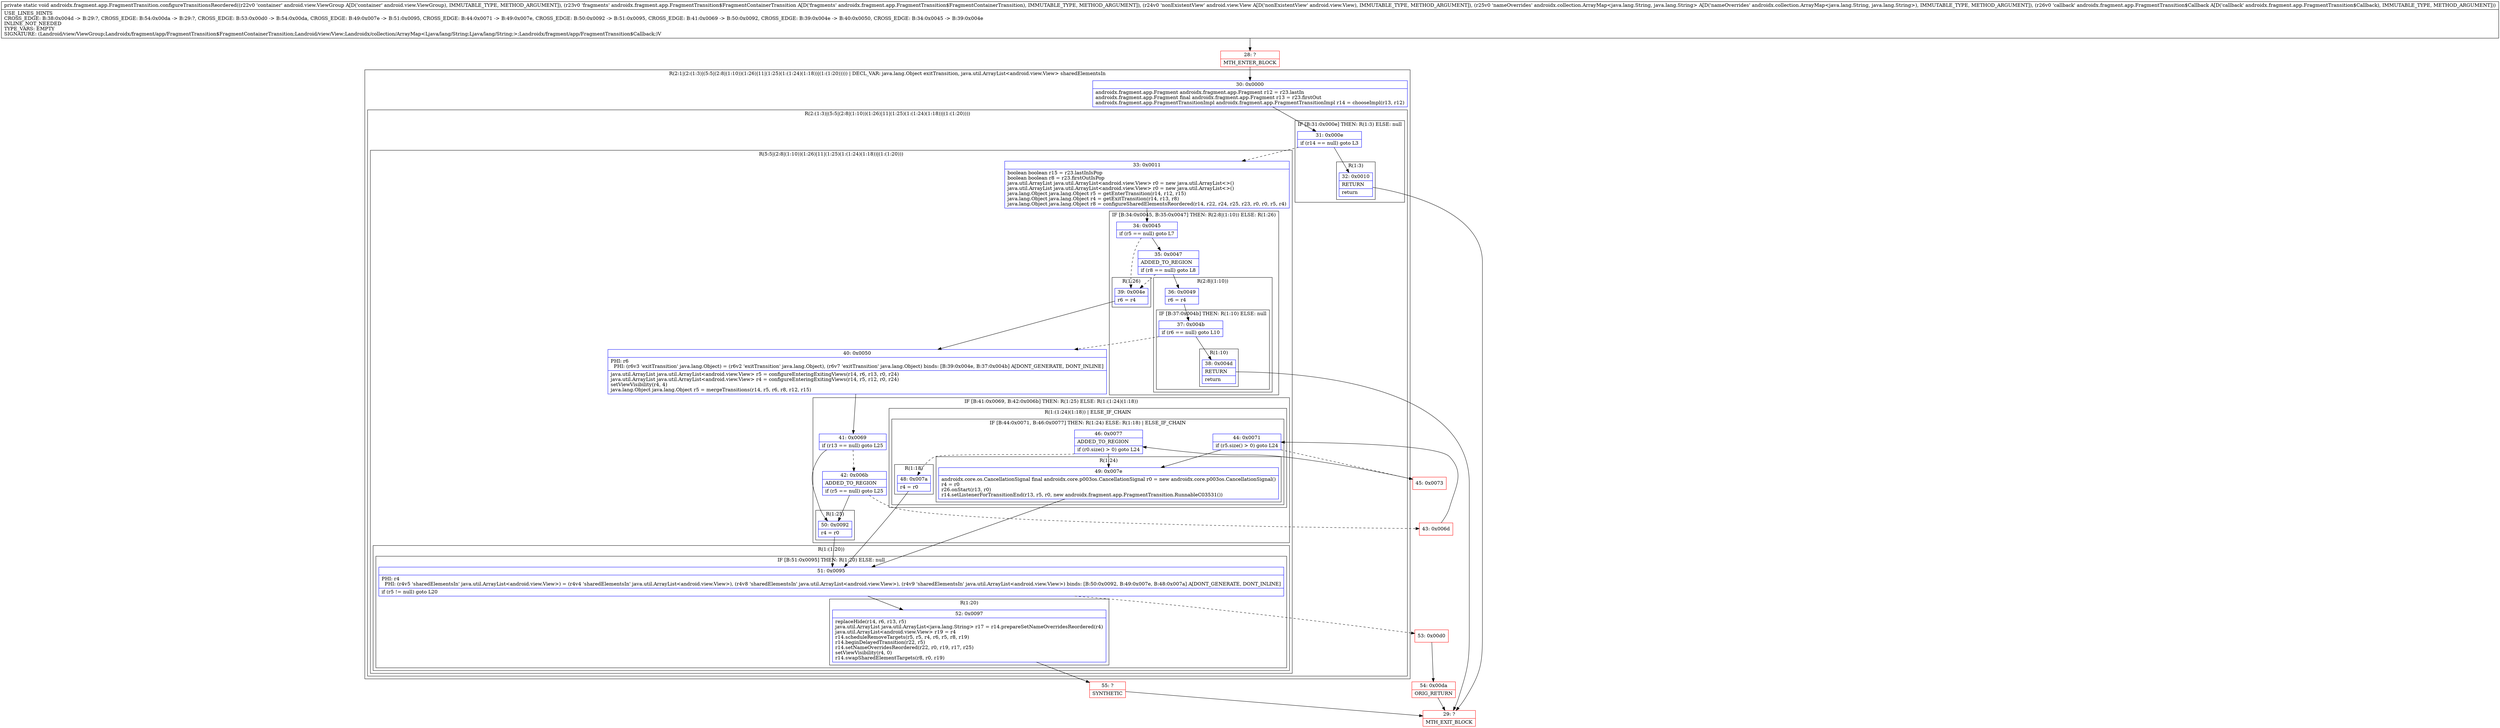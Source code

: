 digraph "CFG forandroidx.fragment.app.FragmentTransition.configureTransitionsReordered(Landroid\/view\/ViewGroup;Landroidx\/fragment\/app\/FragmentTransition$FragmentContainerTransition;Landroid\/view\/View;Landroidx\/collection\/ArrayMap;Landroidx\/fragment\/app\/FragmentTransition$Callback;)V" {
subgraph cluster_Region_1325364657 {
label = "R(2:1|(2:(1:3)|(5:5|(2:8|(1:10))(1:26)|11|(1:25)(1:(1:24)(1:18))|(1:(1:20))))) | DECL_VAR: java.lang.Object exitTransition, java.util.ArrayList\<android.view.View\> sharedElementsIn\l";
node [shape=record,color=blue];
Node_30 [shape=record,label="{30\:\ 0x0000|androidx.fragment.app.Fragment androidx.fragment.app.Fragment r12 = r23.lastIn\landroidx.fragment.app.Fragment final androidx.fragment.app.Fragment r13 = r23.firstOut\landroidx.fragment.app.FragmentTransitionImpl androidx.fragment.app.FragmentTransitionImpl r14 = chooseImpl(r13, r12)\l}"];
subgraph cluster_Region_1344330523 {
label = "R(2:(1:3)|(5:5|(2:8|(1:10))(1:26)|11|(1:25)(1:(1:24)(1:18))|(1:(1:20))))";
node [shape=record,color=blue];
subgraph cluster_IfRegion_1911661226 {
label = "IF [B:31:0x000e] THEN: R(1:3) ELSE: null";
node [shape=record,color=blue];
Node_31 [shape=record,label="{31\:\ 0x000e|if (r14 == null) goto L3\l}"];
subgraph cluster_Region_2054957968 {
label = "R(1:3)";
node [shape=record,color=blue];
Node_32 [shape=record,label="{32\:\ 0x0010|RETURN\l|return\l}"];
}
}
subgraph cluster_Region_1122413334 {
label = "R(5:5|(2:8|(1:10))(1:26)|11|(1:25)(1:(1:24)(1:18))|(1:(1:20)))";
node [shape=record,color=blue];
Node_33 [shape=record,label="{33\:\ 0x0011|boolean boolean r15 = r23.lastInIsPop\lboolean boolean r8 = r23.firstOutIsPop\ljava.util.ArrayList java.util.ArrayList\<android.view.View\> r0 = new java.util.ArrayList\<\>()\ljava.util.ArrayList java.util.ArrayList\<android.view.View\> r0 = new java.util.ArrayList\<\>()\ljava.lang.Object java.lang.Object r5 = getEnterTransition(r14, r12, r15)\ljava.lang.Object java.lang.Object r4 = getExitTransition(r14, r13, r8)\ljava.lang.Object java.lang.Object r8 = configureSharedElementsReordered(r14, r22, r24, r25, r23, r0, r0, r5, r4)\l}"];
subgraph cluster_IfRegion_2071344308 {
label = "IF [B:34:0x0045, B:35:0x0047] THEN: R(2:8|(1:10)) ELSE: R(1:26)";
node [shape=record,color=blue];
Node_34 [shape=record,label="{34\:\ 0x0045|if (r5 == null) goto L7\l}"];
Node_35 [shape=record,label="{35\:\ 0x0047|ADDED_TO_REGION\l|if (r8 == null) goto L8\l}"];
subgraph cluster_Region_886474989 {
label = "R(2:8|(1:10))";
node [shape=record,color=blue];
Node_36 [shape=record,label="{36\:\ 0x0049|r6 = r4\l}"];
subgraph cluster_IfRegion_1279493739 {
label = "IF [B:37:0x004b] THEN: R(1:10) ELSE: null";
node [shape=record,color=blue];
Node_37 [shape=record,label="{37\:\ 0x004b|if (r6 == null) goto L10\l}"];
subgraph cluster_Region_656043550 {
label = "R(1:10)";
node [shape=record,color=blue];
Node_38 [shape=record,label="{38\:\ 0x004d|RETURN\l|return\l}"];
}
}
}
subgraph cluster_Region_747861250 {
label = "R(1:26)";
node [shape=record,color=blue];
Node_39 [shape=record,label="{39\:\ 0x004e|r6 = r4\l}"];
}
}
Node_40 [shape=record,label="{40\:\ 0x0050|PHI: r6 \l  PHI: (r6v3 'exitTransition' java.lang.Object) = (r6v2 'exitTransition' java.lang.Object), (r6v7 'exitTransition' java.lang.Object) binds: [B:39:0x004e, B:37:0x004b] A[DONT_GENERATE, DONT_INLINE]\l|java.util.ArrayList java.util.ArrayList\<android.view.View\> r5 = configureEnteringExitingViews(r14, r6, r13, r0, r24)\ljava.util.ArrayList java.util.ArrayList\<android.view.View\> r4 = configureEnteringExitingViews(r14, r5, r12, r0, r24)\lsetViewVisibility(r4, 4)\ljava.lang.Object java.lang.Object r5 = mergeTransitions(r14, r5, r6, r8, r12, r15)\l}"];
subgraph cluster_IfRegion_557576064 {
label = "IF [B:41:0x0069, B:42:0x006b] THEN: R(1:25) ELSE: R(1:(1:24)(1:18))";
node [shape=record,color=blue];
Node_41 [shape=record,label="{41\:\ 0x0069|if (r13 == null) goto L25\l}"];
Node_42 [shape=record,label="{42\:\ 0x006b|ADDED_TO_REGION\l|if (r5 == null) goto L25\l}"];
subgraph cluster_Region_264770811 {
label = "R(1:25)";
node [shape=record,color=blue];
Node_50 [shape=record,label="{50\:\ 0x0092|r4 = r0\l}"];
}
subgraph cluster_Region_1899266533 {
label = "R(1:(1:24)(1:18)) | ELSE_IF_CHAIN\l";
node [shape=record,color=blue];
subgraph cluster_IfRegion_133050897 {
label = "IF [B:44:0x0071, B:46:0x0077] THEN: R(1:24) ELSE: R(1:18) | ELSE_IF_CHAIN\l";
node [shape=record,color=blue];
Node_44 [shape=record,label="{44\:\ 0x0071|if (r5.size() \> 0) goto L24\l}"];
Node_46 [shape=record,label="{46\:\ 0x0077|ADDED_TO_REGION\l|if (r0.size() \> 0) goto L24\l}"];
subgraph cluster_Region_870297159 {
label = "R(1:24)";
node [shape=record,color=blue];
Node_49 [shape=record,label="{49\:\ 0x007e|androidx.core.os.CancellationSignal final androidx.core.p003os.CancellationSignal r0 = new androidx.core.p003os.CancellationSignal()\lr4 = r0\lr26.onStart(r13, r0)\lr14.setListenerForTransitionEnd(r13, r5, r0, new androidx.fragment.app.FragmentTransition.RunnableC03531())\l}"];
}
subgraph cluster_Region_1101741779 {
label = "R(1:18)";
node [shape=record,color=blue];
Node_48 [shape=record,label="{48\:\ 0x007a|r4 = r0\l}"];
}
}
}
}
subgraph cluster_Region_1787757816 {
label = "R(1:(1:20))";
node [shape=record,color=blue];
subgraph cluster_IfRegion_1511765051 {
label = "IF [B:51:0x0095] THEN: R(1:20) ELSE: null";
node [shape=record,color=blue];
Node_51 [shape=record,label="{51\:\ 0x0095|PHI: r4 \l  PHI: (r4v5 'sharedElementsIn' java.util.ArrayList\<android.view.View\>) = (r4v4 'sharedElementsIn' java.util.ArrayList\<android.view.View\>), (r4v8 'sharedElementsIn' java.util.ArrayList\<android.view.View\>), (r4v9 'sharedElementsIn' java.util.ArrayList\<android.view.View\>) binds: [B:50:0x0092, B:49:0x007e, B:48:0x007a] A[DONT_GENERATE, DONT_INLINE]\l|if (r5 != null) goto L20\l}"];
subgraph cluster_Region_112723824 {
label = "R(1:20)";
node [shape=record,color=blue];
Node_52 [shape=record,label="{52\:\ 0x0097|replaceHide(r14, r6, r13, r5)\ljava.util.ArrayList java.util.ArrayList\<java.lang.String\> r17 = r14.prepareSetNameOverridesReordered(r4)\ljava.util.ArrayList\<android.view.View\> r19 = r4\lr14.scheduleRemoveTargets(r5, r5, r4, r6, r5, r8, r19)\lr14.beginDelayedTransition(r22, r5)\lr14.setNameOverridesReordered(r22, r0, r19, r17, r25)\lsetViewVisibility(r4, 0)\lr14.swapSharedElementTargets(r8, r0, r19)\l}"];
}
}
}
}
}
}
Node_28 [shape=record,color=red,label="{28\:\ ?|MTH_ENTER_BLOCK\l}"];
Node_29 [shape=record,color=red,label="{29\:\ ?|MTH_EXIT_BLOCK\l}"];
Node_43 [shape=record,color=red,label="{43\:\ 0x006d}"];
Node_45 [shape=record,color=red,label="{45\:\ 0x0073}"];
Node_55 [shape=record,color=red,label="{55\:\ ?|SYNTHETIC\l}"];
Node_53 [shape=record,color=red,label="{53\:\ 0x00d0}"];
Node_54 [shape=record,color=red,label="{54\:\ 0x00da|ORIG_RETURN\l}"];
MethodNode[shape=record,label="{private static void androidx.fragment.app.FragmentTransition.configureTransitionsReordered((r22v0 'container' android.view.ViewGroup A[D('container' android.view.ViewGroup), IMMUTABLE_TYPE, METHOD_ARGUMENT]), (r23v0 'fragments' androidx.fragment.app.FragmentTransition$FragmentContainerTransition A[D('fragments' androidx.fragment.app.FragmentTransition$FragmentContainerTransition), IMMUTABLE_TYPE, METHOD_ARGUMENT]), (r24v0 'nonExistentView' android.view.View A[D('nonExistentView' android.view.View), IMMUTABLE_TYPE, METHOD_ARGUMENT]), (r25v0 'nameOverrides' androidx.collection.ArrayMap\<java.lang.String, java.lang.String\> A[D('nameOverrides' androidx.collection.ArrayMap\<java.lang.String, java.lang.String\>), IMMUTABLE_TYPE, METHOD_ARGUMENT]), (r26v0 'callback' androidx.fragment.app.FragmentTransition$Callback A[D('callback' androidx.fragment.app.FragmentTransition$Callback), IMMUTABLE_TYPE, METHOD_ARGUMENT]))  | USE_LINES_HINTS\lCROSS_EDGE: B:38:0x004d \-\> B:29:?, CROSS_EDGE: B:54:0x00da \-\> B:29:?, CROSS_EDGE: B:53:0x00d0 \-\> B:54:0x00da, CROSS_EDGE: B:49:0x007e \-\> B:51:0x0095, CROSS_EDGE: B:44:0x0071 \-\> B:49:0x007e, CROSS_EDGE: B:50:0x0092 \-\> B:51:0x0095, CROSS_EDGE: B:41:0x0069 \-\> B:50:0x0092, CROSS_EDGE: B:39:0x004e \-\> B:40:0x0050, CROSS_EDGE: B:34:0x0045 \-\> B:39:0x004e\lINLINE_NOT_NEEDED\lTYPE_VARS: EMPTY\lSIGNATURE: (Landroid\/view\/ViewGroup;Landroidx\/fragment\/app\/FragmentTransition$FragmentContainerTransition;Landroid\/view\/View;Landroidx\/collection\/ArrayMap\<Ljava\/lang\/String;Ljava\/lang\/String;\>;Landroidx\/fragment\/app\/FragmentTransition$Callback;)V\l}"];
MethodNode -> Node_28;Node_30 -> Node_31;
Node_31 -> Node_32;
Node_31 -> Node_33[style=dashed];
Node_32 -> Node_29;
Node_33 -> Node_34;
Node_34 -> Node_35;
Node_34 -> Node_39[style=dashed];
Node_35 -> Node_36;
Node_35 -> Node_39[style=dashed];
Node_36 -> Node_37;
Node_37 -> Node_38;
Node_37 -> Node_40[style=dashed];
Node_38 -> Node_29;
Node_39 -> Node_40;
Node_40 -> Node_41;
Node_41 -> Node_42[style=dashed];
Node_41 -> Node_50;
Node_42 -> Node_43[style=dashed];
Node_42 -> Node_50;
Node_50 -> Node_51;
Node_44 -> Node_45[style=dashed];
Node_44 -> Node_49;
Node_46 -> Node_48[style=dashed];
Node_46 -> Node_49;
Node_49 -> Node_51;
Node_48 -> Node_51;
Node_51 -> Node_52;
Node_51 -> Node_53[style=dashed];
Node_52 -> Node_55;
Node_28 -> Node_30;
Node_43 -> Node_44;
Node_45 -> Node_46;
Node_55 -> Node_29;
Node_53 -> Node_54;
Node_54 -> Node_29;
}

